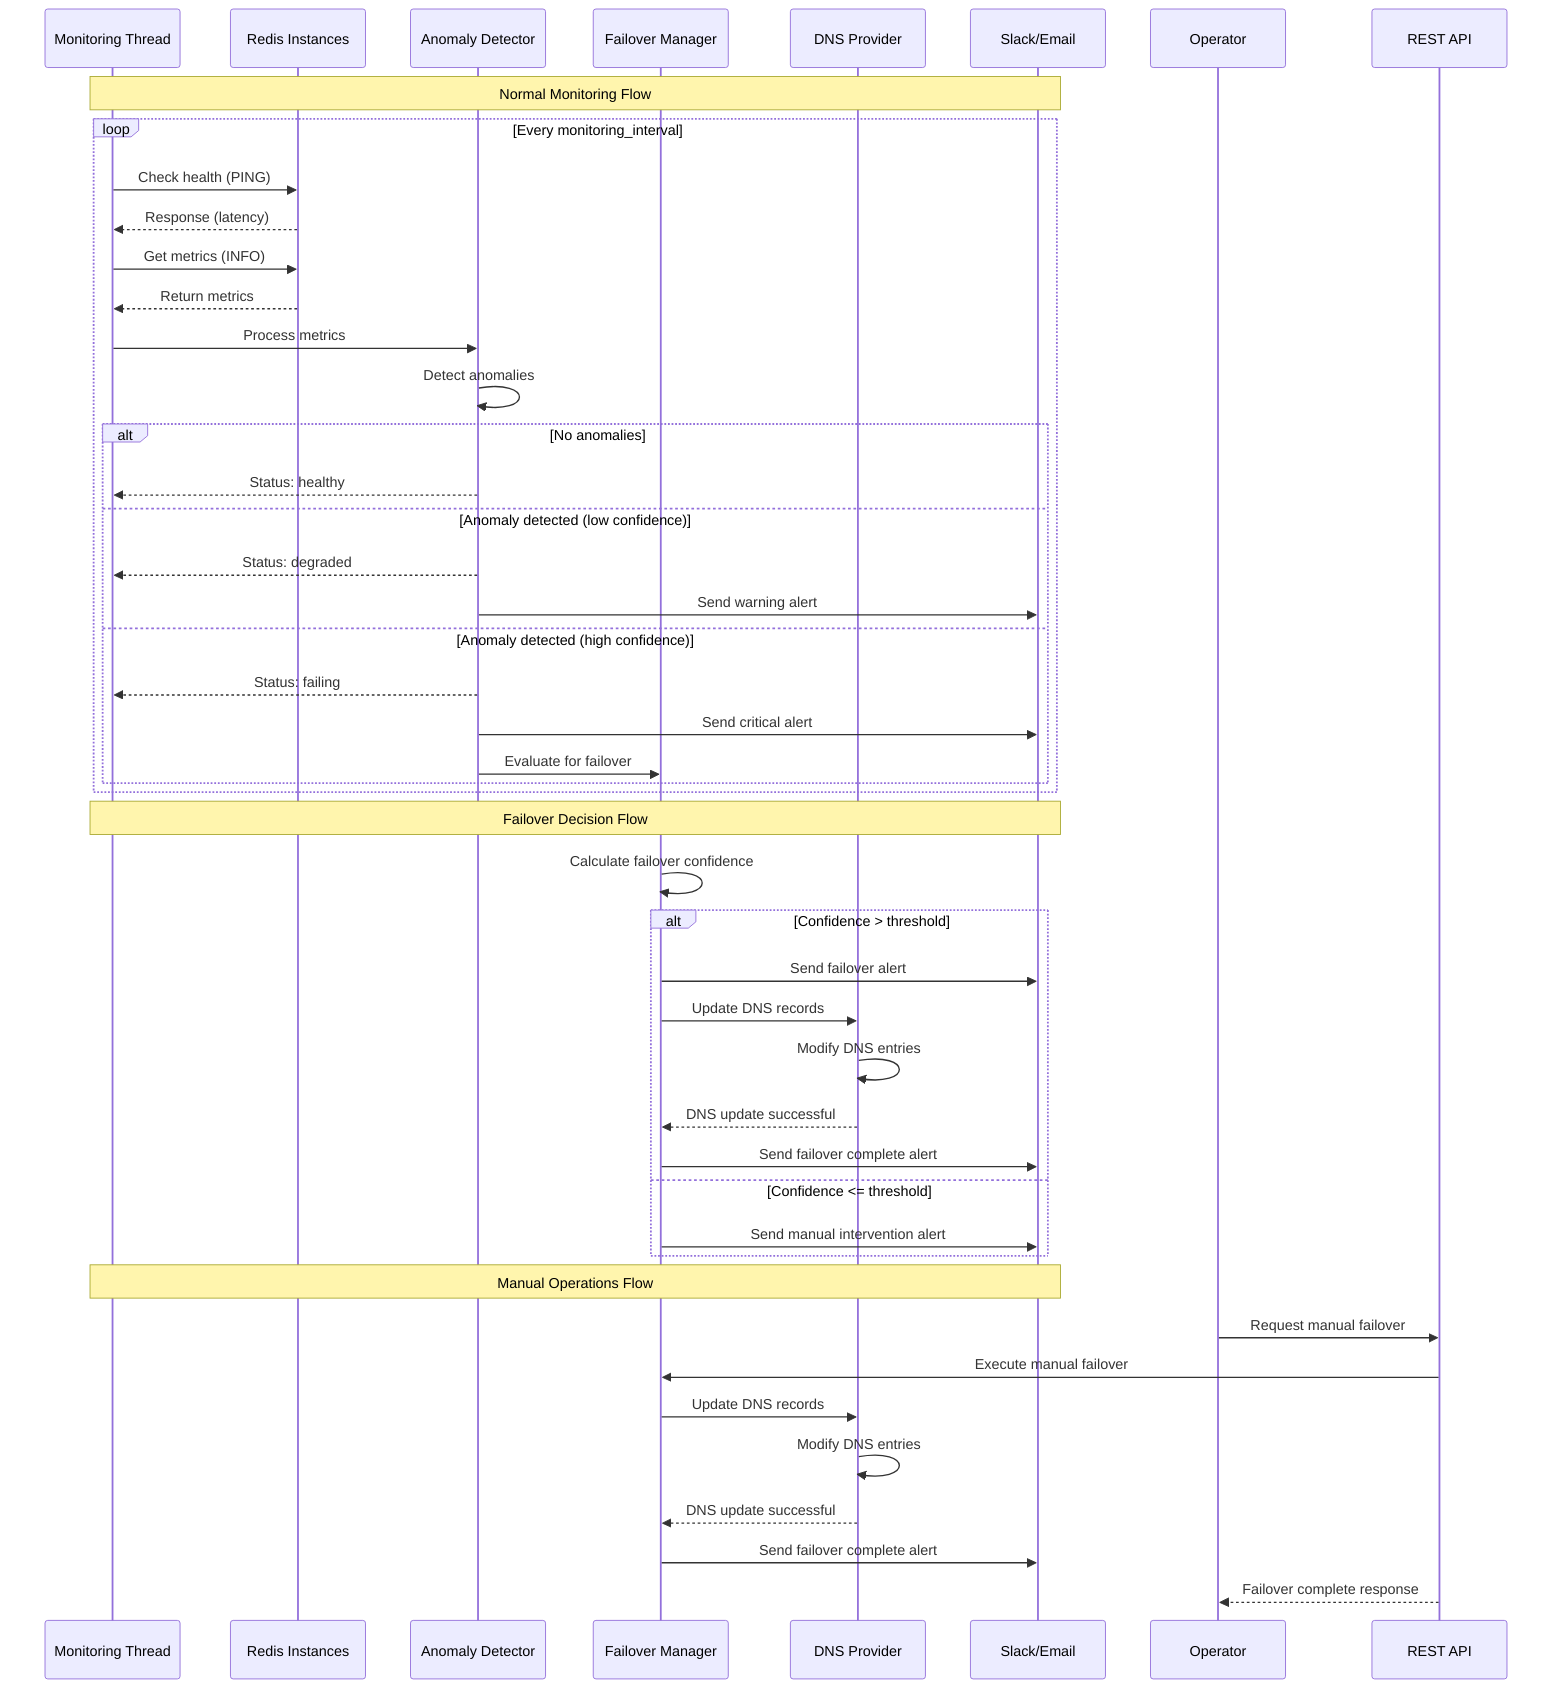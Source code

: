 sequenceDiagram
    participant CM as Monitoring Thread
    participant CR as Redis Instances
    participant CA as Anomaly Detector
    participant CF as Failover Manager
    participant CD as DNS Provider
    participant CSL as Slack/Email
    
    Note over CM,CSL: Normal Monitoring Flow
    
    loop Every monitoring_interval
        CM->>CR: Check health (PING)
        CR-->>CM: Response (latency)
        CM->>CR: Get metrics (INFO)
        CR-->>CM: Return metrics
        CM->>CA: Process metrics
        CA->>CA: Detect anomalies
        alt No anomalies
            CA-->>CM: Status: healthy
        else Anomaly detected (low confidence)
            CA-->>CM: Status: degraded
            CA->>CSL: Send warning alert
        else Anomaly detected (high confidence)
            CA-->>CM: Status: failing
            CA->>CSL: Send critical alert
            CA->>CF: Evaluate for failover
        end
    end
    
    Note over CM,CSL: Failover Decision Flow

    CF->>CF: Calculate failover confidence
    alt Confidence > threshold
        CF->>CSL: Send failover alert
        CF->>CD: Update DNS records
        CD->>CD: Modify DNS entries
        CD-->>CF: DNS update successful
        CF->>CSL: Send failover complete alert
    else Confidence <= threshold
        CF->>CSL: Send manual intervention alert
    end
    
    Note over CM,CSL: Manual Operations Flow
    
    participant OP as Operator
    participant API as REST API
    
    OP->>API: Request manual failover
    API->>CF: Execute manual failover
    CF->>CD: Update DNS records
    CD->>CD: Modify DNS entries
    CD-->>CF: DNS update successful
    CF->>CSL: Send failover complete alert
    API-->>OP: Failover complete response